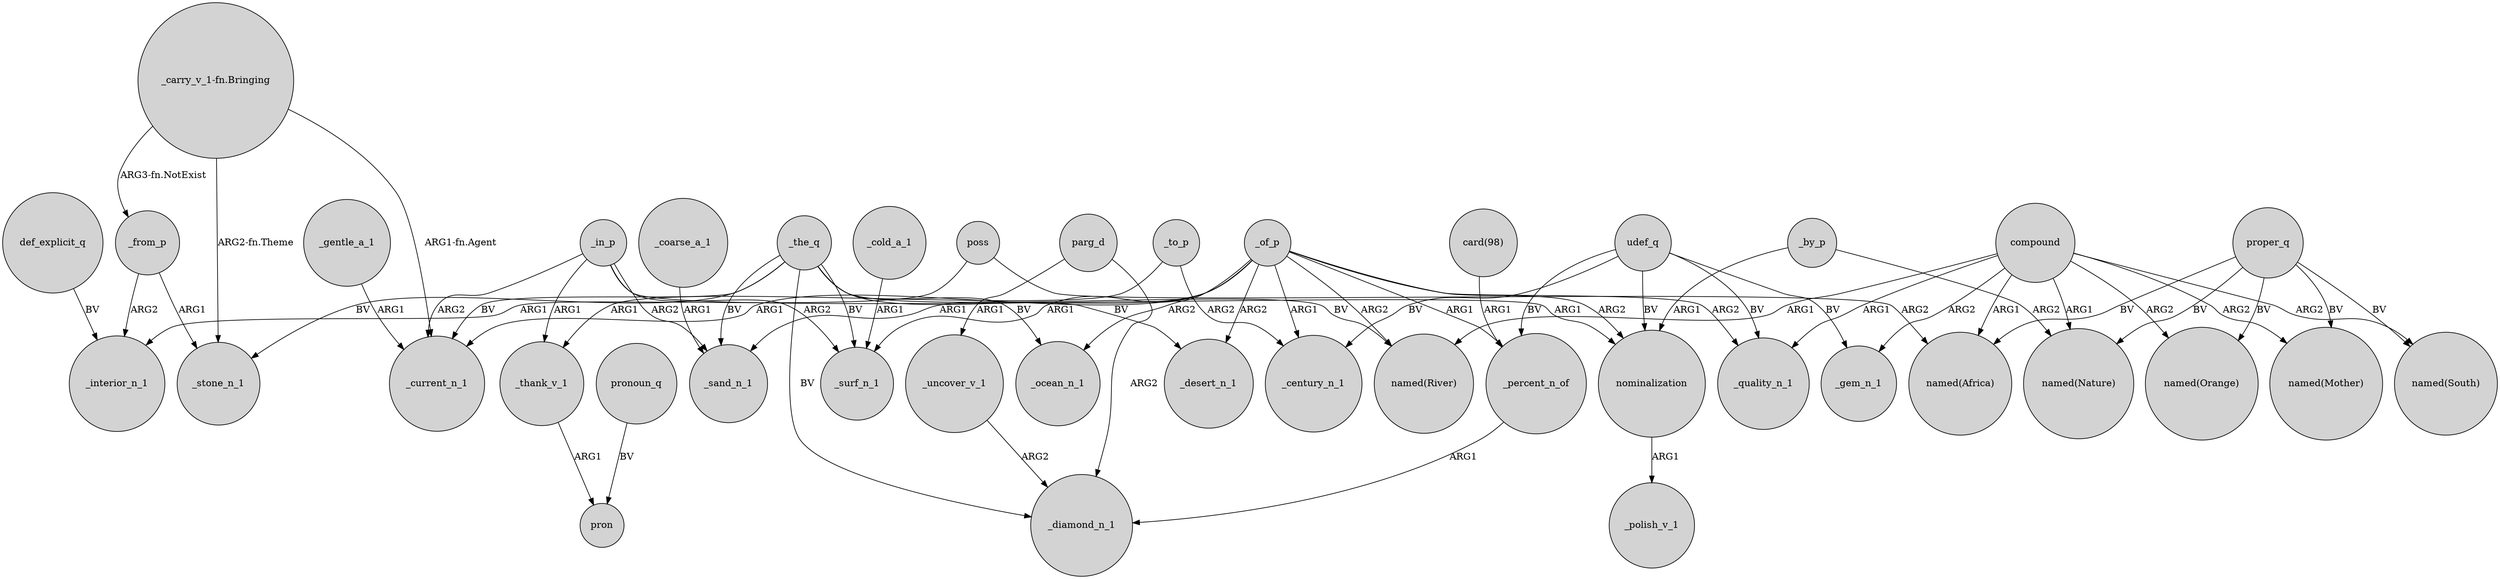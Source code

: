 digraph {
	node [shape=circle style=filled]
	_of_p -> _sand_n_1 [label=ARG1]
	parg_d -> _uncover_v_1 [label=ARG1]
	udef_q -> _quality_n_1 [label=BV]
	"_carry_v_1-fn.Bringing" -> _stone_n_1 [label="ARG2-fn.Theme"]
	compound -> "named(South)" [label=ARG2]
	proper_q -> "named(Africa)" [label=BV]
	"card(98)" -> _percent_n_of [label=ARG1]
	proper_q -> "named(Nature)" [label=BV]
	_in_p -> _thank_v_1 [label=ARG1]
	_the_q -> _desert_n_1 [label=BV]
	compound -> _gem_n_1 [label=ARG2]
	_thank_v_1 -> pron [label=ARG1]
	compound -> _quality_n_1 [label=ARG1]
	_the_q -> _surf_n_1 [label=BV]
	_of_p -> _ocean_n_1 [label=ARG2]
	_in_p -> _surf_n_1 [label=ARG2]
	_the_q -> _sand_n_1 [label=BV]
	_cold_a_1 -> _surf_n_1 [label=ARG1]
	compound -> "named(Mother)" [label=ARG2]
	compound -> "named(Nature)" [label=ARG1]
	_by_p -> "named(Nature)" [label=ARG2]
	compound -> "named(River)" [label=ARG1]
	_uncover_v_1 -> _diamond_n_1 [label=ARG2]
	compound -> "named(Orange)" [label=ARG2]
	_from_p -> _interior_n_1 [label=ARG2]
	compound -> "named(Africa)" [label=ARG1]
	_the_q -> "named(River)" [label=BV]
	_the_q -> _ocean_n_1 [label=BV]
	_of_p -> _desert_n_1 [label=ARG2]
	"_carry_v_1-fn.Bringing" -> _current_n_1 [label="ARG1-fn.Agent"]
	_in_p -> _sand_n_1 [label=ARG2]
	_the_q -> _current_n_1 [label=BV]
	_of_p -> _percent_n_of [label=ARG1]
	udef_q -> _gem_n_1 [label=BV]
	pronoun_q -> pron [label=BV]
	def_explicit_q -> _interior_n_1 [label=BV]
	_by_p -> nominalization [label=ARG1]
	_gentle_a_1 -> _current_n_1 [label=ARG1]
	proper_q -> "named(Orange)" [label=BV]
	poss -> "named(Africa)" [label=ARG2]
	_from_p -> _stone_n_1 [label=ARG1]
	_of_p -> _century_n_1 [label=ARG1]
	_of_p -> nominalization [label=ARG2]
	_of_p -> "named(River)" [label=ARG2]
	udef_q -> _century_n_1 [label=BV]
	_in_p -> nominalization [label=ARG1]
	_to_p -> _thank_v_1 [label=ARG1]
	poss -> _interior_n_1 [label=ARG1]
	_coarse_a_1 -> _sand_n_1 [label=ARG1]
	_in_p -> _current_n_1 [label=ARG2]
	_of_p -> _quality_n_1 [label=ARG2]
	_the_q -> _stone_n_1 [label=BV]
	udef_q -> nominalization [label=BV]
	_of_p -> _surf_n_1 [label=ARG1]
	_percent_n_of -> _diamond_n_1 [label=ARG1]
	udef_q -> _percent_n_of [label=BV]
	nominalization -> _polish_v_1 [label=ARG1]
	_of_p -> _current_n_1 [label=ARG1]
	_to_p -> _century_n_1 [label=ARG2]
	"_carry_v_1-fn.Bringing" -> _from_p [label="ARG3-fn.NotExist"]
	proper_q -> "named(South)" [label=BV]
	proper_q -> "named(Mother)" [label=BV]
	_the_q -> _diamond_n_1 [label=BV]
	parg_d -> _diamond_n_1 [label=ARG2]
}
